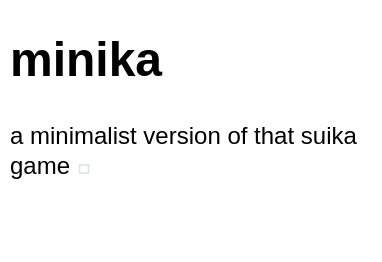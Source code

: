 <mxfile version="20.7.4" type="device" pages="2"><diagram id="M2nWmQz_4-XVLbksqprm" name="cover"><mxGraphModel dx="335" dy="193" grid="1" gridSize="10" guides="1" tooltips="1" connect="1" arrows="1" fold="1" page="1" pageScale="1" pageWidth="1600" pageHeight="900" math="0" shadow="0"><root><mxCell id="0"/><mxCell id="1" parent="0"/><mxCell id="aP-3BpWdy7e2YxGu_XNF-1" value="&lt;h1&gt;minika&lt;/h1&gt;&lt;p&gt;a minimalist version of that suika game&amp;nbsp;&lt;span style=&quot;color: rgb(225, 228, 232); font-family: Consolas, &amp;quot;Courier New&amp;quot;, monospace; font-size: 14px;&quot;&gt;🍉&amp;nbsp;&lt;/span&gt;&lt;/p&gt;" style="text;html=1;strokeColor=none;fillColor=none;spacing=5;spacingTop=-20;whiteSpace=wrap;overflow=hidden;rounded=0;" vertex="1" parent="1"><mxGeometry x="40" y="30" width="190" height="120" as="geometry"/></mxCell></root></mxGraphModel></diagram><diagram id="WEUmkPOsTOBggf_tK0D6" name="classes"><mxGraphModel dx="1430" dy="826" grid="1" gridSize="10" guides="1" tooltips="1" connect="1" arrows="1" fold="1" page="1" pageScale="1" pageWidth="1600" pageHeight="900" math="0" shadow="0"><root><mxCell id="0"/><mxCell id="1" parent="0"/><mxCell id="PZNmWABD4QJ7-YC8KTaj-1" value="" style="whiteSpace=wrap;html=1;labelBackgroundColor=none;imageAspect=1;" vertex="1" parent="1"><mxGeometry x="10" y="8" width="1260" height="762" as="geometry"/></mxCell><mxCell id="PZNmWABD4QJ7-YC8KTaj-2" value="" style="whiteSpace=wrap;html=1;labelBackgroundColor=none;imageAspect=1;fillColor=#f5f5f5;fontColor=#333333;strokeColor=#666666;" vertex="1" parent="1"><mxGeometry x="370" y="138" width="520" height="632" as="geometry"/></mxCell><mxCell id="PZNmWABD4QJ7-YC8KTaj-3" value="" style="ellipse;whiteSpace=wrap;html=1;labelBackgroundColor=none;fillColor=#f5f5f5;fontColor=#333333;strokeColor=#666666;" vertex="1" parent="1"><mxGeometry x="615" y="48" width="10" height="10" as="geometry"/></mxCell><mxCell id="PZNmWABD4QJ7-YC8KTaj-4" value="" style="ellipse;whiteSpace=wrap;html=1;aspect=fixed;labelBackgroundColor=none;fillColor=#ffe6cc;strokeColor=#d79b00;" vertex="1" parent="1"><mxGeometry x="1280" y="38" width="30" height="30" as="geometry"/></mxCell><mxCell id="PZNmWABD4QJ7-YC8KTaj-5" value="" style="ellipse;whiteSpace=wrap;html=1;aspect=fixed;labelBackgroundColor=none;fillColor=#ffe6cc;strokeColor=#d79b00;" vertex="1" parent="1"><mxGeometry x="1280" y="78" width="40" height="40" as="geometry"/></mxCell><mxCell id="PZNmWABD4QJ7-YC8KTaj-6" value="" style="ellipse;whiteSpace=wrap;html=1;aspect=fixed;labelBackgroundColor=none;fillColor=#ffe6cc;strokeColor=#d79b00;" vertex="1" parent="1"><mxGeometry x="1280" y="128" width="50" height="50" as="geometry"/></mxCell><mxCell id="PZNmWABD4QJ7-YC8KTaj-7" value="" style="ellipse;whiteSpace=wrap;html=1;aspect=fixed;labelBackgroundColor=none;fillColor=#ffe6cc;strokeColor=#d79b00;" vertex="1" parent="1"><mxGeometry x="1280" y="188" width="60" height="60" as="geometry"/></mxCell><mxCell id="PZNmWABD4QJ7-YC8KTaj-8" value="" style="ellipse;whiteSpace=wrap;html=1;aspect=fixed;labelBackgroundColor=none;fillColor=#ffe6cc;strokeColor=#d79b00;" vertex="1" parent="1"><mxGeometry x="1280" y="258" width="80" height="80" as="geometry"/></mxCell><mxCell id="PZNmWABD4QJ7-YC8KTaj-9" value="" style="ellipse;whiteSpace=wrap;html=1;aspect=fixed;labelBackgroundColor=none;fillColor=#ffe6cc;strokeColor=#d79b00;" vertex="1" parent="1"><mxGeometry x="1280" y="348" width="100" height="100" as="geometry"/></mxCell><mxCell id="PZNmWABD4QJ7-YC8KTaj-10" value="" style="ellipse;whiteSpace=wrap;html=1;aspect=fixed;labelBackgroundColor=none;fillColor=#ffe6cc;strokeColor=#d79b00;" vertex="1" parent="1"><mxGeometry x="1280" y="8" width="20" height="20" as="geometry"/></mxCell><mxCell id="PZNmWABD4QJ7-YC8KTaj-11" value="" style="ellipse;whiteSpace=wrap;html=1;aspect=fixed;labelBackgroundColor=none;fillColor=#ffe6cc;strokeColor=#d79b00;" vertex="1" parent="1"><mxGeometry x="1280" y="458" width="120" height="120" as="geometry"/></mxCell><mxCell id="PZNmWABD4QJ7-YC8KTaj-12" value="" style="ellipse;whiteSpace=wrap;html=1;aspect=fixed;labelBackgroundColor=none;fillColor=#ffe6cc;strokeColor=#d79b00;" vertex="1" parent="1"><mxGeometry x="1280" y="588" width="140" height="140" as="geometry"/></mxCell><mxCell id="PZNmWABD4QJ7-YC8KTaj-13" value="" style="ellipse;whiteSpace=wrap;html=1;aspect=fixed;labelBackgroundColor=none;fillColor=#ffe6cc;strokeColor=#d79b00;" vertex="1" parent="1"><mxGeometry x="1280" y="738" width="160" height="160" as="geometry"/></mxCell><mxCell id="PZNmWABD4QJ7-YC8KTaj-14" value="" style="ellipse;whiteSpace=wrap;html=1;aspect=fixed;labelBackgroundColor=none;fillColor=#d5e8d4;strokeColor=#82b366;" vertex="1" parent="1"><mxGeometry x="1360" width="240" height="240" as="geometry"/></mxCell><mxCell id="PZNmWABD4QJ7-YC8KTaj-16" value="" style="endArrow=none;html=1;rounded=0;entryX=0.5;entryY=1;entryDx=0;entryDy=0;fillColor=#f5f5f5;strokeColor=#666666;" edge="1" parent="1" target="PZNmWABD4QJ7-YC8KTaj-3"><mxGeometry width="50" height="50" relative="1" as="geometry"><mxPoint x="620" y="860" as="sourcePoint"/><mxPoint x="680" y="380" as="targetPoint"/></mxGeometry></mxCell><mxCell id="PZNmWABD4QJ7-YC8KTaj-21" value="Environment" style="swimlane;fontStyle=0;childLayout=stackLayout;horizontal=1;startSize=30;horizontalStack=0;resizeParent=1;resizeParentMax=0;resizeLast=0;collapsible=1;marginBottom=0;whiteSpace=wrap;html=1;labelBackgroundColor=none;" vertex="1" parent="1"><mxGeometry x="30" y="28" width="140" height="150" as="geometry"/></mxCell><mxCell id="PZNmWABD4QJ7-YC8KTaj-22" value="score" style="text;strokeColor=none;fillColor=none;align=left;verticalAlign=middle;spacingLeft=4;spacingRight=4;overflow=hidden;points=[[0,0.5],[1,0.5]];portConstraint=eastwest;rotatable=0;whiteSpace=wrap;html=1;labelBackgroundColor=none;" vertex="1" parent="PZNmWABD4QJ7-YC8KTaj-21"><mxGeometry y="30" width="140" height="30" as="geometry"/></mxCell><mxCell id="PZNmWABD4QJ7-YC8KTaj-23" value="nextShape" style="text;strokeColor=none;fillColor=none;align=left;verticalAlign=middle;spacingLeft=4;spacingRight=4;overflow=hidden;points=[[0,0.5],[1,0.5]];portConstraint=eastwest;rotatable=0;whiteSpace=wrap;html=1;labelBackgroundColor=none;" vertex="1" parent="PZNmWABD4QJ7-YC8KTaj-21"><mxGeometry y="60" width="140" height="30" as="geometry"/></mxCell><mxCell id="PZNmWABD4QJ7-YC8KTaj-24" value="gameOver [true/false]" style="text;strokeColor=none;fillColor=none;align=left;verticalAlign=middle;spacingLeft=4;spacingRight=4;overflow=hidden;points=[[0,0.5],[1,0.5]];portConstraint=eastwest;rotatable=0;whiteSpace=wrap;html=1;labelBackgroundColor=none;" vertex="1" parent="PZNmWABD4QJ7-YC8KTaj-21"><mxGeometry y="90" width="140" height="30" as="geometry"/></mxCell><mxCell id="PZNmWABD4QJ7-YC8KTaj-58" value="updateNextShape()" style="text;align=left;verticalAlign=middle;spacingLeft=4;spacingRight=4;overflow=hidden;points=[[0,0.5],[1,0.5]];portConstraint=eastwest;rotatable=0;whiteSpace=wrap;html=1;labelBackgroundColor=none;fillColor=default;" vertex="1" parent="PZNmWABD4QJ7-YC8KTaj-21"><mxGeometry y="120" width="140" height="30" as="geometry"/></mxCell><mxCell id="PZNmWABD4QJ7-YC8KTaj-25" value="Shape" style="swimlane;fontStyle=0;childLayout=stackLayout;horizontal=1;startSize=30;horizontalStack=0;resizeParent=1;resizeParentMax=0;resizeLast=0;collapsible=1;marginBottom=0;whiteSpace=wrap;html=1;labelBackgroundColor=none;" vertex="1" parent="1"><mxGeometry x="1430" y="410" width="140" height="210" as="geometry"/></mxCell><mxCell id="PZNmWABD4QJ7-YC8KTaj-55" value="id = -1" style="text;strokeColor=none;fillColor=none;align=left;verticalAlign=middle;spacingLeft=4;spacingRight=4;overflow=hidden;points=[[0,0.5],[1,0.5]];portConstraint=eastwest;rotatable=0;whiteSpace=wrap;html=1;labelBackgroundColor=none;" vertex="1" parent="PZNmWABD4QJ7-YC8KTaj-25"><mxGeometry y="30" width="140" height="30" as="geometry"/></mxCell><mxCell id="PZNmWABD4QJ7-YC8KTaj-26" value="name" style="text;strokeColor=none;fillColor=none;align=left;verticalAlign=middle;spacingLeft=4;spacingRight=4;overflow=hidden;points=[[0,0.5],[1,0.5]];portConstraint=eastwest;rotatable=0;whiteSpace=wrap;html=1;labelBackgroundColor=none;" vertex="1" parent="PZNmWABD4QJ7-YC8KTaj-25"><mxGeometry y="60" width="140" height="30" as="geometry"/></mxCell><mxCell id="PZNmWABD4QJ7-YC8KTaj-27" value="points" style="text;strokeColor=none;fillColor=none;align=left;verticalAlign=middle;spacingLeft=4;spacingRight=4;overflow=hidden;points=[[0,0.5],[1,0.5]];portConstraint=eastwest;rotatable=0;whiteSpace=wrap;html=1;labelBackgroundColor=none;" vertex="1" parent="PZNmWABD4QJ7-YC8KTaj-25"><mxGeometry y="90" width="140" height="30" as="geometry"/></mxCell><mxCell id="PZNmWABD4QJ7-YC8KTaj-28" value="inBox [true/false]" style="text;strokeColor=none;fillColor=none;align=left;verticalAlign=middle;spacingLeft=4;spacingRight=4;overflow=hidden;points=[[0,0.5],[1,0.5]];portConstraint=eastwest;rotatable=0;whiteSpace=wrap;html=1;labelBackgroundColor=none;" vertex="1" parent="PZNmWABD4QJ7-YC8KTaj-25"><mxGeometry y="120" width="140" height="30" as="geometry"/></mxCell><mxCell id="PZNmWABD4QJ7-YC8KTaj-42" value="touchSameShape [true/false]" style="text;strokeColor=none;fillColor=none;align=left;verticalAlign=middle;spacingLeft=4;spacingRight=4;overflow=hidden;points=[[0,0.5],[1,0.5]];portConstraint=eastwest;rotatable=0;whiteSpace=wrap;html=1;labelBackgroundColor=none;" vertex="1" parent="PZNmWABD4QJ7-YC8KTaj-25"><mxGeometry y="150" width="140" height="30" as="geometry"/></mxCell><mxCell id="PZNmWABD4QJ7-YC8KTaj-61" value="checkTouchShape()" style="text;strokeColor=none;fillColor=none;align=left;verticalAlign=middle;spacingLeft=4;spacingRight=4;overflow=hidden;points=[[0,0.5],[1,0.5]];portConstraint=eastwest;rotatable=0;whiteSpace=wrap;html=1;labelBackgroundColor=none;" vertex="1" parent="PZNmWABD4QJ7-YC8KTaj-25"><mxGeometry y="180" width="140" height="30" as="geometry"/></mxCell><mxCell id="PZNmWABD4QJ7-YC8KTaj-29" value="Box" style="swimlane;fontStyle=0;childLayout=stackLayout;horizontal=1;startSize=30;horizontalStack=0;resizeParent=1;resizeParentMax=0;resizeLast=0;collapsible=1;marginBottom=0;whiteSpace=wrap;html=1;labelBackgroundColor=none;" vertex="1" parent="1"><mxGeometry x="670" y="458" width="210" height="210" as="geometry"/></mxCell><mxCell id="PZNmWABD4QJ7-YC8KTaj-30" value="shapesInsideList" style="text;strokeColor=none;fillColor=none;align=left;verticalAlign=middle;spacingLeft=4;spacingRight=4;overflow=hidden;points=[[0,0.5],[1,0.5]];portConstraint=eastwest;rotatable=0;whiteSpace=wrap;html=1;labelBackgroundColor=none;" vertex="1" parent="PZNmWABD4QJ7-YC8KTaj-29"><mxGeometry y="30" width="210" height="30" as="geometry"/></mxCell><mxCell id="PZNmWABD4QJ7-YC8KTaj-54" value="shapePairsList" style="text;strokeColor=none;fillColor=none;align=left;verticalAlign=middle;spacingLeft=4;spacingRight=4;overflow=hidden;points=[[0,0.5],[1,0.5]];portConstraint=eastwest;rotatable=0;whiteSpace=wrap;html=1;labelBackgroundColor=none;" vertex="1" parent="PZNmWABD4QJ7-YC8KTaj-29"><mxGeometry y="60" width="210" height="30" as="geometry"/></mxCell><mxCell id="PZNmWABD4QJ7-YC8KTaj-56" value="getShape(shapeID)" style="text;strokeColor=none;fillColor=none;align=left;verticalAlign=middle;spacingLeft=4;spacingRight=4;overflow=hidden;points=[[0,0.5],[1,0.5]];portConstraint=eastwest;rotatable=0;whiteSpace=wrap;html=1;labelBackgroundColor=none;" vertex="1" parent="PZNmWABD4QJ7-YC8KTaj-29"><mxGeometry y="90" width="210" height="30" as="geometry"/></mxCell><mxCell id="PZNmWABD4QJ7-YC8KTaj-51" value="checkSameShapesTouch()" style="text;strokeColor=none;fillColor=none;align=left;verticalAlign=middle;spacingLeft=4;spacingRight=4;overflow=hidden;points=[[0,0.5],[1,0.5]];portConstraint=eastwest;rotatable=0;whiteSpace=wrap;html=1;labelBackgroundColor=none;" vertex="1" parent="PZNmWABD4QJ7-YC8KTaj-29"><mxGeometry y="120" width="210" height="30" as="geometry"/></mxCell><mxCell id="PZNmWABD4QJ7-YC8KTaj-31" value="insertShape(shapeName)" style="text;strokeColor=none;fillColor=none;align=left;verticalAlign=middle;spacingLeft=4;spacingRight=4;overflow=hidden;points=[[0,0.5],[1,0.5]];portConstraint=eastwest;rotatable=0;whiteSpace=wrap;html=1;labelBackgroundColor=none;" vertex="1" parent="PZNmWABD4QJ7-YC8KTaj-29"><mxGeometry y="150" width="210" height="30" as="geometry"/></mxCell><mxCell id="PZNmWABD4QJ7-YC8KTaj-32" value="mergeShape(shape1, shape2)" style="text;strokeColor=none;fillColor=none;align=left;verticalAlign=middle;spacingLeft=4;spacingRight=4;overflow=hidden;points=[[0,0.5],[1,0.5]];portConstraint=eastwest;rotatable=0;whiteSpace=wrap;html=1;labelBackgroundColor=none;" vertex="1" parent="PZNmWABD4QJ7-YC8KTaj-29"><mxGeometry y="180" width="210" height="30" as="geometry"/></mxCell><mxCell id="PZNmWABD4QJ7-YC8KTaj-37" value="" style="whiteSpace=wrap;html=1;labelBackgroundColor=none;imageAspect=1;fillColor=none;strokeColor=#82b366;" vertex="1" parent="1"><mxGeometry x="370" y="70" width="520" height="60" as="geometry"/></mxCell><mxCell id="PZNmWABD4QJ7-YC8KTaj-17" value="Cursor" style="swimlane;fontStyle=0;childLayout=stackLayout;horizontal=1;startSize=30;horizontalStack=0;resizeParent=1;resizeParentMax=0;resizeLast=0;collapsible=1;marginBottom=0;whiteSpace=wrap;html=1;labelBackgroundColor=none;" vertex="1" parent="1"><mxGeometry x="460" y="48" width="140" height="240" as="geometry"/></mxCell><mxCell id="PZNmWABD4QJ7-YC8KTaj-18" value="positionBounds" style="text;align=left;verticalAlign=middle;spacingLeft=4;spacingRight=4;overflow=hidden;points=[[0,0.5],[1,0.5]];portConstraint=eastwest;rotatable=0;whiteSpace=wrap;html=1;labelBackgroundColor=none;fillColor=default;" vertex="1" parent="PZNmWABD4QJ7-YC8KTaj-17"><mxGeometry y="30" width="140" height="30" as="geometry"/></mxCell><mxCell id="PZNmWABD4QJ7-YC8KTaj-62" value="currentID" style="text;align=left;verticalAlign=middle;spacingLeft=4;spacingRight=4;overflow=hidden;points=[[0,0.5],[1,0.5]];portConstraint=eastwest;rotatable=0;whiteSpace=wrap;html=1;labelBackgroundColor=none;fillColor=default;" vertex="1" parent="PZNmWABD4QJ7-YC8KTaj-17"><mxGeometry y="60" width="140" height="30" as="geometry"/></mxCell><mxCell id="PZNmWABD4QJ7-YC8KTaj-19" value="currentShape" style="text;align=left;verticalAlign=middle;spacingLeft=4;spacingRight=4;overflow=hidden;points=[[0,0.5],[1,0.5]];portConstraint=eastwest;rotatable=0;whiteSpace=wrap;html=1;labelBackgroundColor=none;fillColor=default;" vertex="1" parent="PZNmWABD4QJ7-YC8KTaj-17"><mxGeometry y="90" width="140" height="30" as="geometry"/></mxCell><mxCell id="PZNmWABD4QJ7-YC8KTaj-20" value="dropped [true/false]" style="text;align=left;verticalAlign=middle;spacingLeft=4;spacingRight=4;overflow=hidden;points=[[0,0.5],[1,0.5]];portConstraint=eastwest;rotatable=0;whiteSpace=wrap;html=1;labelBackgroundColor=none;fillColor=default;" vertex="1" parent="PZNmWABD4QJ7-YC8KTaj-17"><mxGeometry y="120" width="140" height="30" as="geometry"/></mxCell><mxCell id="PZNmWABD4QJ7-YC8KTaj-60" value="keyboardListener()" style="text;align=left;verticalAlign=middle;spacingLeft=4;spacingRight=4;overflow=hidden;points=[[0,0.5],[1,0.5]];portConstraint=eastwest;rotatable=0;whiteSpace=wrap;html=1;labelBackgroundColor=none;fillColor=default;" vertex="1" parent="PZNmWABD4QJ7-YC8KTaj-17"><mxGeometry y="150" width="140" height="30" as="geometry"/></mxCell><mxCell id="PZNmWABD4QJ7-YC8KTaj-59" value="dropShape()" style="text;align=left;verticalAlign=middle;spacingLeft=4;spacingRight=4;overflow=hidden;points=[[0,0.5],[1,0.5]];portConstraint=eastwest;rotatable=0;whiteSpace=wrap;html=1;labelBackgroundColor=none;fillColor=default;" vertex="1" parent="PZNmWABD4QJ7-YC8KTaj-17"><mxGeometry y="180" width="140" height="30" as="geometry"/></mxCell><mxCell id="PZNmWABD4QJ7-YC8KTaj-57" value="getNextShape()" style="text;align=left;verticalAlign=middle;spacingLeft=4;spacingRight=4;overflow=hidden;points=[[0,0.5],[1,0.5]];portConstraint=eastwest;rotatable=0;whiteSpace=wrap;html=1;labelBackgroundColor=none;fillColor=default;" vertex="1" parent="PZNmWABD4QJ7-YC8KTaj-17"><mxGeometry y="210" width="140" height="30" as="geometry"/></mxCell><mxCell id="PZNmWABD4QJ7-YC8KTaj-38" value="" style="whiteSpace=wrap;html=1;labelBackgroundColor=none;imageAspect=1;fillColor=none;strokeColor=#82b366;" vertex="1" parent="1"><mxGeometry x="300" y="138" width="70" height="632" as="geometry"/></mxCell><mxCell id="PZNmWABD4QJ7-YC8KTaj-39" value="" style="whiteSpace=wrap;html=1;labelBackgroundColor=none;imageAspect=1;fillColor=none;strokeColor=#82b366;" vertex="1" parent="1"><mxGeometry x="370" y="770" width="520" height="70" as="geometry"/></mxCell><mxCell id="PZNmWABD4QJ7-YC8KTaj-41" value="" style="whiteSpace=wrap;html=1;labelBackgroundColor=none;imageAspect=1;fillColor=none;strokeColor=#82b366;" vertex="1" parent="1"><mxGeometry x="890" y="138" width="70" height="632" as="geometry"/></mxCell><mxCell id="PZNmWABD4QJ7-YC8KTaj-33" value="OverflowChecker" style="swimlane;fontStyle=0;childLayout=stackLayout;horizontal=1;startSize=30;horizontalStack=0;resizeParent=1;resizeParentMax=0;resizeLast=0;collapsible=1;marginBottom=0;whiteSpace=wrap;html=1;labelBackgroundColor=none;" vertex="1" parent="1"><mxGeometry x="900" y="70" width="140" height="60" as="geometry"/></mxCell><mxCell id="PZNmWABD4QJ7-YC8KTaj-34" value="boxOverflow [true/false]" style="text;strokeColor=none;fillColor=default;align=left;verticalAlign=middle;spacingLeft=4;spacingRight=4;overflow=hidden;points=[[0,0.5],[1,0.5]];portConstraint=eastwest;rotatable=0;whiteSpace=wrap;html=1;labelBackgroundColor=none;" vertex="1" parent="PZNmWABD4QJ7-YC8KTaj-33"><mxGeometry y="30" width="140" height="30" as="geometry"/></mxCell><mxCell id="PZNmWABD4QJ7-YC8KTaj-44" value="WallCollider" style="swimlane;fontStyle=0;childLayout=stackLayout;horizontal=1;startSize=30;horizontalStack=0;resizeParent=1;resizeParentMax=0;resizeLast=0;collapsible=1;marginBottom=0;whiteSpace=wrap;html=1;labelBackgroundColor=none;" vertex="1" parent="1"><mxGeometry x="970" y="300" width="140" height="60" as="geometry"/></mxCell><mxCell id="PZNmWABD4QJ7-YC8KTaj-45" value="..." style="text;strokeColor=none;fillColor=default;align=left;verticalAlign=middle;spacingLeft=4;spacingRight=4;overflow=hidden;points=[[0,0.5],[1,0.5]];portConstraint=eastwest;rotatable=0;whiteSpace=wrap;html=1;labelBackgroundColor=none;" vertex="1" parent="PZNmWABD4QJ7-YC8KTaj-44"><mxGeometry y="30" width="140" height="30" as="geometry"/></mxCell><mxCell id="PZNmWABD4QJ7-YC8KTaj-46" value="PossibleShapes" style="swimlane;fontStyle=0;childLayout=stackLayout;horizontal=1;startSize=30;horizontalStack=0;resizeParent=1;resizeParentMax=0;resizeLast=0;collapsible=1;marginBottom=0;whiteSpace=wrap;html=1;labelBackgroundColor=none;" vertex="1" parent="1"><mxGeometry x="1405" y="300" width="190" height="60" as="geometry"/></mxCell><mxCell id="PZNmWABD4QJ7-YC8KTaj-47" value="shapeList" style="text;strokeColor=none;fillColor=none;align=left;verticalAlign=middle;spacingLeft=4;spacingRight=4;overflow=hidden;points=[[0,0.5],[1,0.5]];portConstraint=eastwest;rotatable=0;whiteSpace=wrap;html=1;labelBackgroundColor=none;" vertex="1" parent="PZNmWABD4QJ7-YC8KTaj-46"><mxGeometry y="30" width="190" height="30" as="geometry"/></mxCell></root></mxGraphModel></diagram></mxfile>